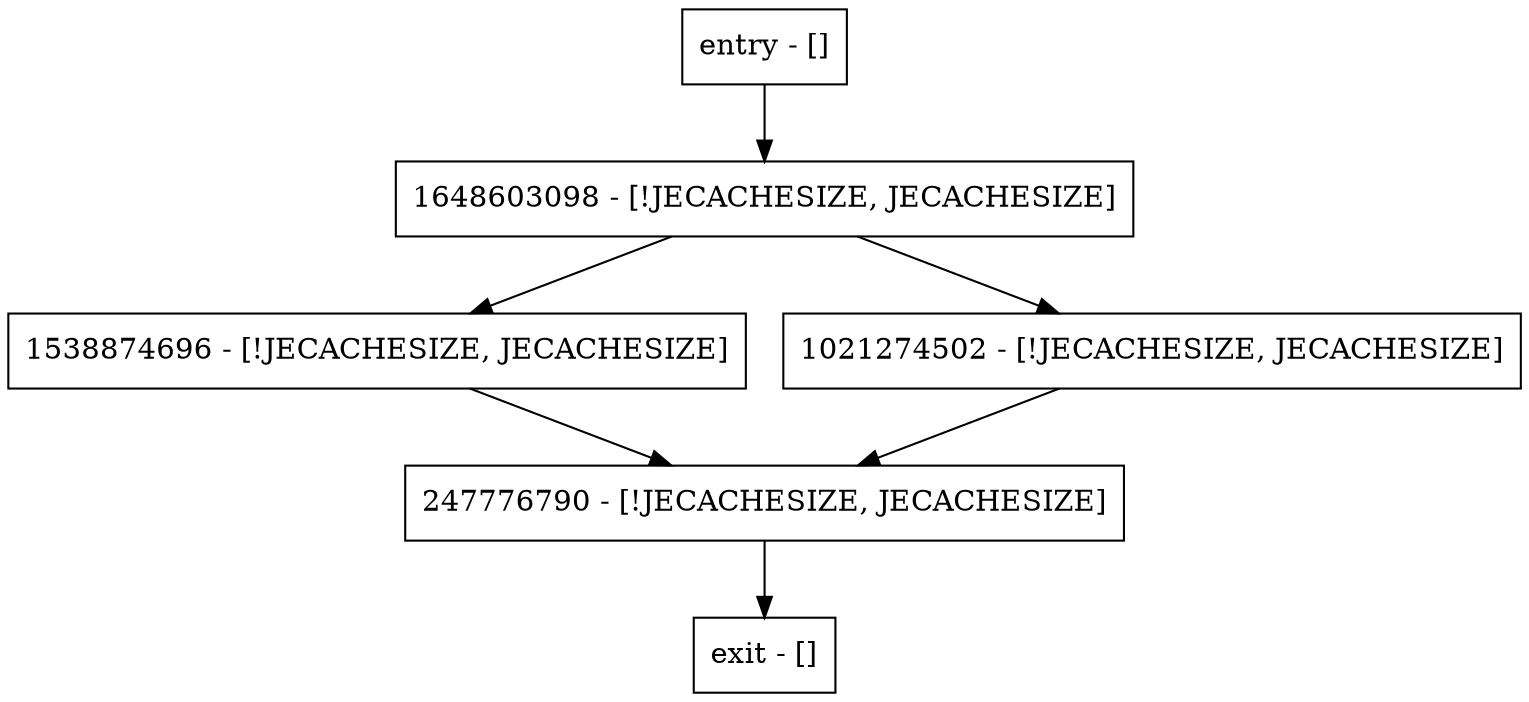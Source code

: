 digraph <init> {
node [shape=record];
entry [label="entry - []"];
exit [label="exit - []"];
247776790 [label="247776790 - [!JECACHESIZE, JECACHESIZE]"];
1648603098 [label="1648603098 - [!JECACHESIZE, JECACHESIZE]"];
1538874696 [label="1538874696 - [!JECACHESIZE, JECACHESIZE]"];
1021274502 [label="1021274502 - [!JECACHESIZE, JECACHESIZE]"];
entry;
exit;
entry -> 1648603098;
247776790 -> exit;
1648603098 -> 1538874696;
1648603098 -> 1021274502;
1538874696 -> 247776790;
1021274502 -> 247776790;
}
